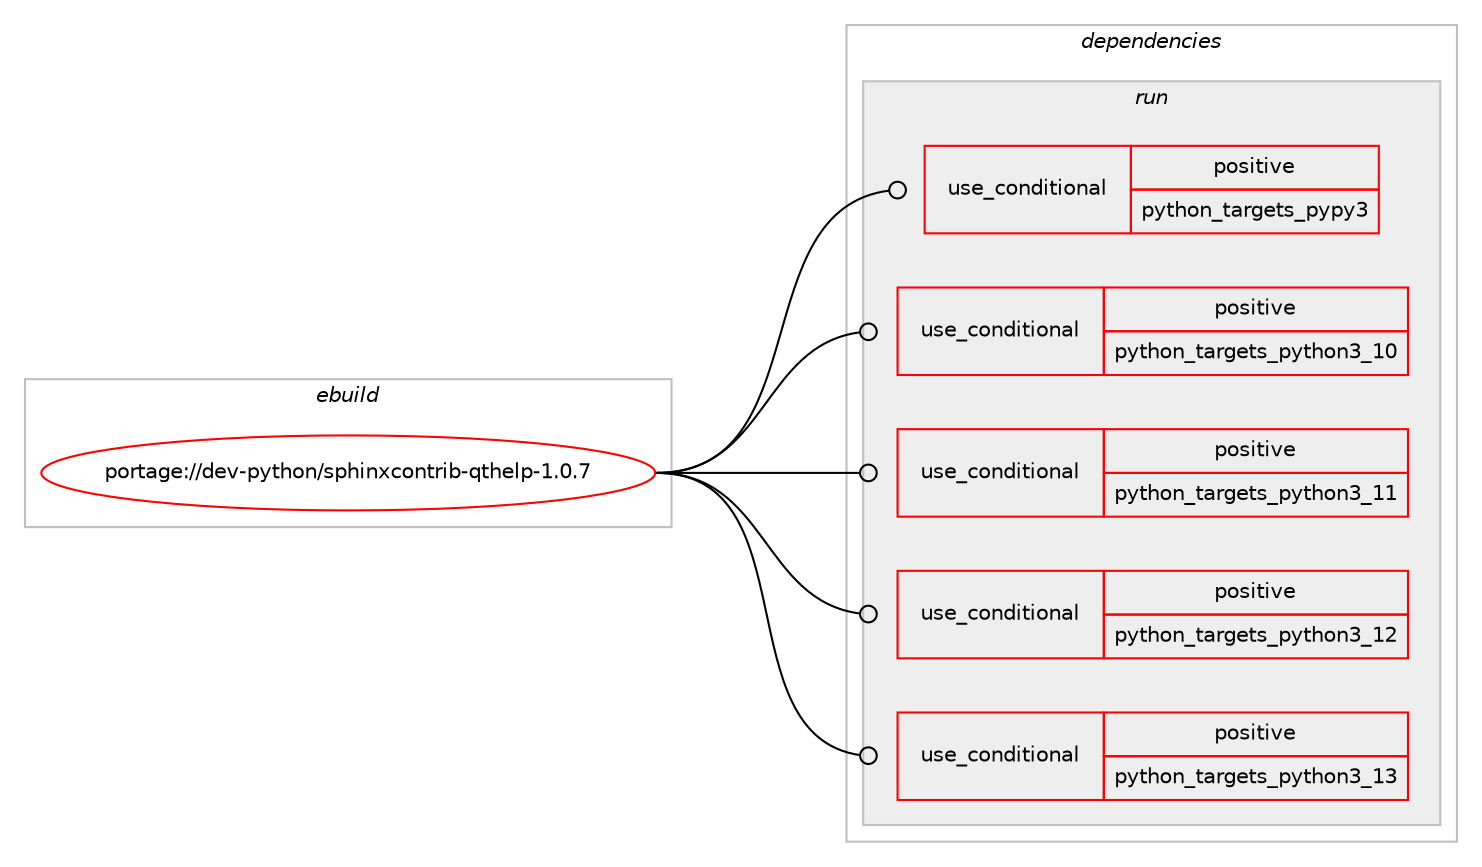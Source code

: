 digraph prolog {

# *************
# Graph options
# *************

newrank=true;
concentrate=true;
compound=true;
graph [rankdir=LR,fontname=Helvetica,fontsize=10,ranksep=1.5];#, ranksep=2.5, nodesep=0.2];
edge  [arrowhead=vee];
node  [fontname=Helvetica,fontsize=10];

# **********
# The ebuild
# **********

subgraph cluster_leftcol {
color=gray;
rank=same;
label=<<i>ebuild</i>>;
id [label="portage://dev-python/sphinxcontrib-qthelp-1.0.7", color=red, width=4, href="../dev-python/sphinxcontrib-qthelp-1.0.7.svg"];
}

# ****************
# The dependencies
# ****************

subgraph cluster_midcol {
color=gray;
label=<<i>dependencies</i>>;
subgraph cluster_compile {
fillcolor="#eeeeee";
style=filled;
label=<<i>compile</i>>;
}
subgraph cluster_compileandrun {
fillcolor="#eeeeee";
style=filled;
label=<<i>compile and run</i>>;
}
subgraph cluster_run {
fillcolor="#eeeeee";
style=filled;
label=<<i>run</i>>;
subgraph cond38632 {
dependency82440 [label=<<TABLE BORDER="0" CELLBORDER="1" CELLSPACING="0" CELLPADDING="4"><TR><TD ROWSPAN="3" CELLPADDING="10">use_conditional</TD></TR><TR><TD>positive</TD></TR><TR><TD>python_targets_pypy3</TD></TR></TABLE>>, shape=none, color=red];
# *** BEGIN UNKNOWN DEPENDENCY TYPE (TODO) ***
# dependency82440 -> package_dependency(portage://dev-python/sphinxcontrib-qthelp-1.0.7,run,no,dev-python,pypy3,none,[,,],any_same_slot,[])
# *** END UNKNOWN DEPENDENCY TYPE (TODO) ***

}
id:e -> dependency82440:w [weight=20,style="solid",arrowhead="odot"];
subgraph cond38633 {
dependency82441 [label=<<TABLE BORDER="0" CELLBORDER="1" CELLSPACING="0" CELLPADDING="4"><TR><TD ROWSPAN="3" CELLPADDING="10">use_conditional</TD></TR><TR><TD>positive</TD></TR><TR><TD>python_targets_python3_10</TD></TR></TABLE>>, shape=none, color=red];
# *** BEGIN UNKNOWN DEPENDENCY TYPE (TODO) ***
# dependency82441 -> package_dependency(portage://dev-python/sphinxcontrib-qthelp-1.0.7,run,no,dev-lang,python,none,[,,],[slot(3.10)],[])
# *** END UNKNOWN DEPENDENCY TYPE (TODO) ***

}
id:e -> dependency82441:w [weight=20,style="solid",arrowhead="odot"];
subgraph cond38634 {
dependency82442 [label=<<TABLE BORDER="0" CELLBORDER="1" CELLSPACING="0" CELLPADDING="4"><TR><TD ROWSPAN="3" CELLPADDING="10">use_conditional</TD></TR><TR><TD>positive</TD></TR><TR><TD>python_targets_python3_11</TD></TR></TABLE>>, shape=none, color=red];
# *** BEGIN UNKNOWN DEPENDENCY TYPE (TODO) ***
# dependency82442 -> package_dependency(portage://dev-python/sphinxcontrib-qthelp-1.0.7,run,no,dev-lang,python,none,[,,],[slot(3.11)],[])
# *** END UNKNOWN DEPENDENCY TYPE (TODO) ***

}
id:e -> dependency82442:w [weight=20,style="solid",arrowhead="odot"];
subgraph cond38635 {
dependency82443 [label=<<TABLE BORDER="0" CELLBORDER="1" CELLSPACING="0" CELLPADDING="4"><TR><TD ROWSPAN="3" CELLPADDING="10">use_conditional</TD></TR><TR><TD>positive</TD></TR><TR><TD>python_targets_python3_12</TD></TR></TABLE>>, shape=none, color=red];
# *** BEGIN UNKNOWN DEPENDENCY TYPE (TODO) ***
# dependency82443 -> package_dependency(portage://dev-python/sphinxcontrib-qthelp-1.0.7,run,no,dev-lang,python,none,[,,],[slot(3.12)],[])
# *** END UNKNOWN DEPENDENCY TYPE (TODO) ***

}
id:e -> dependency82443:w [weight=20,style="solid",arrowhead="odot"];
subgraph cond38636 {
dependency82444 [label=<<TABLE BORDER="0" CELLBORDER="1" CELLSPACING="0" CELLPADDING="4"><TR><TD ROWSPAN="3" CELLPADDING="10">use_conditional</TD></TR><TR><TD>positive</TD></TR><TR><TD>python_targets_python3_13</TD></TR></TABLE>>, shape=none, color=red];
# *** BEGIN UNKNOWN DEPENDENCY TYPE (TODO) ***
# dependency82444 -> package_dependency(portage://dev-python/sphinxcontrib-qthelp-1.0.7,run,no,dev-lang,python,none,[,,],[slot(3.13)],[])
# *** END UNKNOWN DEPENDENCY TYPE (TODO) ***

}
id:e -> dependency82444:w [weight=20,style="solid",arrowhead="odot"];
}
}

# **************
# The candidates
# **************

subgraph cluster_choices {
rank=same;
color=gray;
label=<<i>candidates</i>>;

}

}
